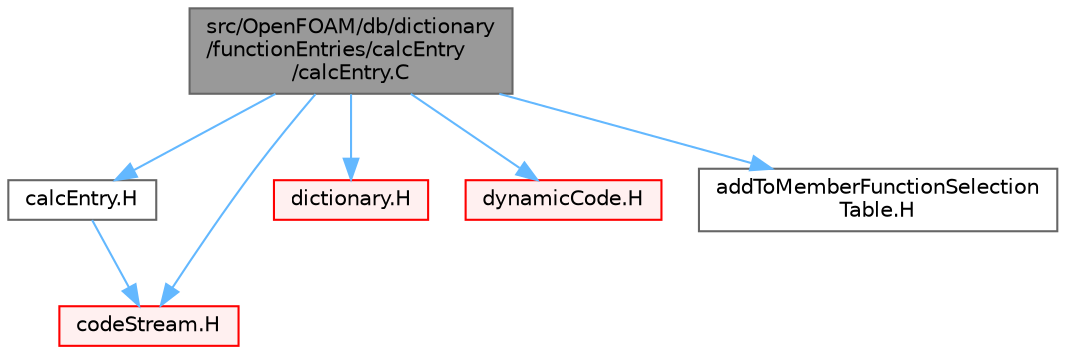 digraph "src/OpenFOAM/db/dictionary/functionEntries/calcEntry/calcEntry.C"
{
 // LATEX_PDF_SIZE
  bgcolor="transparent";
  edge [fontname=Helvetica,fontsize=10,labelfontname=Helvetica,labelfontsize=10];
  node [fontname=Helvetica,fontsize=10,shape=box,height=0.2,width=0.4];
  Node1 [id="Node000001",label="src/OpenFOAM/db/dictionary\l/functionEntries/calcEntry\l/calcEntry.C",height=0.2,width=0.4,color="gray40", fillcolor="grey60", style="filled", fontcolor="black",tooltip=" "];
  Node1 -> Node2 [id="edge1_Node000001_Node000002",color="steelblue1",style="solid",tooltip=" "];
  Node2 [id="Node000002",label="calcEntry.H",height=0.2,width=0.4,color="grey40", fillcolor="white", style="filled",URL="$calcEntry_8H.html",tooltip=" "];
  Node2 -> Node3 [id="edge2_Node000002_Node000003",color="steelblue1",style="solid",tooltip=" "];
  Node3 [id="Node000003",label="codeStream.H",height=0.2,width=0.4,color="red", fillcolor="#FFF0F0", style="filled",URL="$codeStream_8H.html",tooltip=" "];
  Node1 -> Node3 [id="edge3_Node000001_Node000003",color="steelblue1",style="solid",tooltip=" "];
  Node1 -> Node116 [id="edge4_Node000001_Node000116",color="steelblue1",style="solid",tooltip=" "];
  Node116 [id="Node000116",label="dictionary.H",height=0.2,width=0.4,color="red", fillcolor="#FFF0F0", style="filled",URL="$dictionary_8H.html",tooltip=" "];
  Node1 -> Node138 [id="edge5_Node000001_Node000138",color="steelblue1",style="solid",tooltip=" "];
  Node138 [id="Node000138",label="dynamicCode.H",height=0.2,width=0.4,color="red", fillcolor="#FFF0F0", style="filled",URL="$dynamicCode_8H.html",tooltip=" "];
  Node1 -> Node144 [id="edge6_Node000001_Node000144",color="steelblue1",style="solid",tooltip=" "];
  Node144 [id="Node000144",label="addToMemberFunctionSelection\lTable.H",height=0.2,width=0.4,color="grey40", fillcolor="white", style="filled",URL="$addToMemberFunctionSelectionTable_8H.html",tooltip="Macros for easy insertion into member function selection tables."];
}
